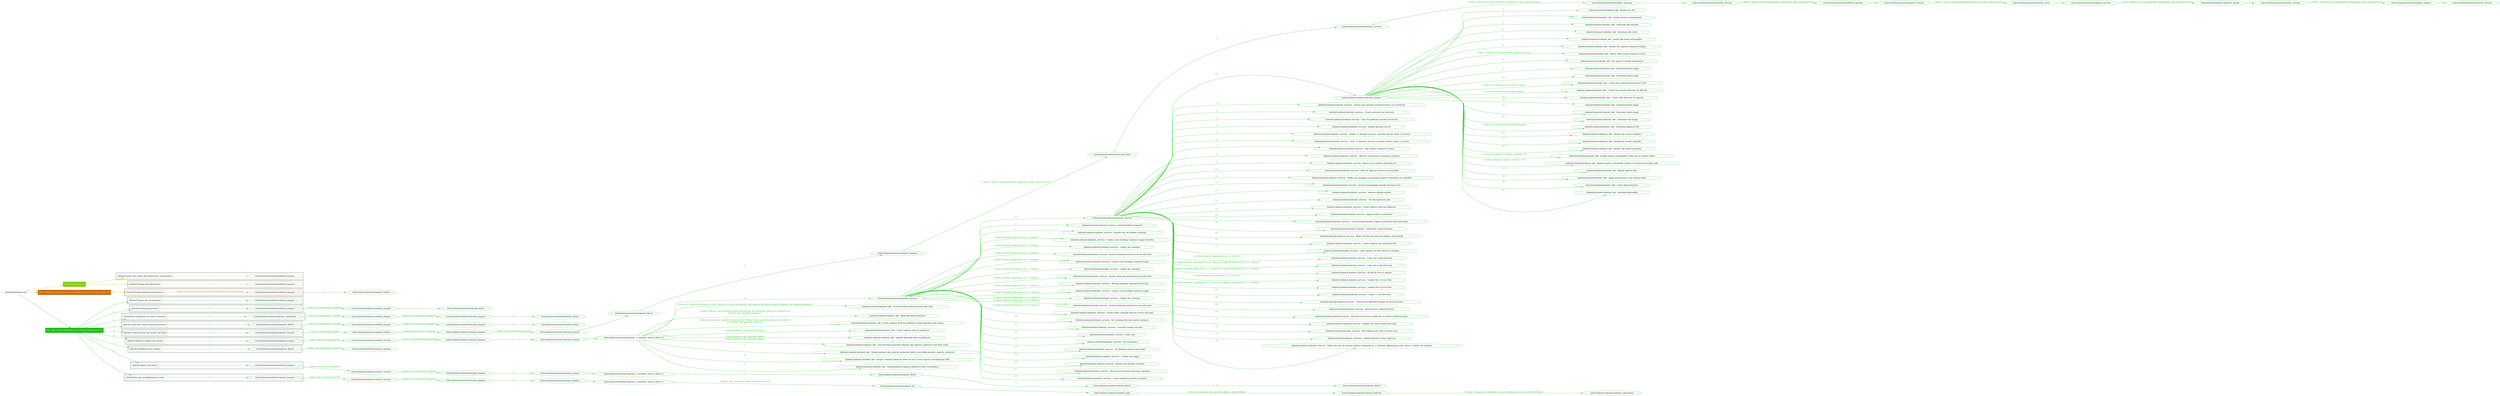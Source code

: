 digraph {
	graph [concentrate=true ordering=in rankdir=LR ratio=fill]
	edge [esep=5 sep=10]
	"kubeinit/playbook.yml" [id=root_node style=dotted]
	play_2162eac6 [label="Play: Initial setup (1)" color="#80cc00" fontcolor="#ffffff" id=play_2162eac6 shape=box style=filled tooltip=localhost]
	"kubeinit/playbook.yml" -> play_2162eac6 [label="1 " color="#80cc00" fontcolor="#80cc00" id=edge_b73794af labeltooltip="1 " tooltip="1 "]
	subgraph "kubeinit.kubeinit.kubeinit_prepare" {
		role_35917229 [label="[role] kubeinit.kubeinit.kubeinit_prepare" color="#80cc00" id=role_35917229 tooltip="kubeinit.kubeinit.kubeinit_prepare"]
	}
	subgraph "kubeinit.kubeinit.kubeinit_prepare" {
		role_ad69ed99 [label="[role] kubeinit.kubeinit.kubeinit_prepare" color="#80cc00" id=role_ad69ed99 tooltip="kubeinit.kubeinit.kubeinit_prepare"]
	}
	subgraph "Play: Initial setup (1)" {
		play_2162eac6 -> block_61437ae7 [label=1 color="#80cc00" fontcolor="#80cc00" id=edge_ce8eb89b labeltooltip=1 tooltip=1]
		subgraph cluster_block_61437ae7 {
			block_61437ae7 [label="[block] Gather facts about the deployment environment" color="#80cc00" id=block_61437ae7 labeltooltip="Gather facts about the deployment environment" shape=box tooltip="Gather facts about the deployment environment"]
			block_61437ae7 -> role_35917229 [label="1 " color="#80cc00" fontcolor="#80cc00" id=edge_befde402 labeltooltip="1 " tooltip="1 "]
		}
		play_2162eac6 -> block_ce2b31c1 [label=2 color="#80cc00" fontcolor="#80cc00" id=edge_6dc7706e labeltooltip=2 tooltip=2]
		subgraph cluster_block_ce2b31c1 {
			block_ce2b31c1 [label="[block] Prepare the hypervisors" color="#80cc00" id=block_ce2b31c1 labeltooltip="Prepare the hypervisors" shape=box tooltip="Prepare the hypervisors"]
			block_ce2b31c1 -> role_ad69ed99 [label="1 " color="#80cc00" fontcolor="#80cc00" id=edge_69b7b698 labeltooltip="1 " tooltip="1 "]
		}
	}
	play_d4f073d9 [label="Play: Prepare all hypervisor hosts to deploy service and cluster nodes (0)" color="#cb6a01" fontcolor="#ffffff" id=play_d4f073d9 shape=box style=filled tooltip="Play: Prepare all hypervisor hosts to deploy service and cluster nodes (0)"]
	"kubeinit/playbook.yml" -> play_d4f073d9 [label="2 " color="#cb6a01" fontcolor="#cb6a01" id=edge_e28429ff labeltooltip="2 " tooltip="2 "]
	subgraph "kubeinit.kubeinit.kubeinit_libvirt" {
		role_bee6ba01 [label="[role] kubeinit.kubeinit.kubeinit_libvirt" color="#cb6a01" id=role_bee6ba01 tooltip="kubeinit.kubeinit.kubeinit_libvirt"]
	}
	subgraph "kubeinit.kubeinit.kubeinit_prepare" {
		role_92574630 [label="[role] kubeinit.kubeinit.kubeinit_prepare" color="#cb6a01" id=role_92574630 tooltip="kubeinit.kubeinit.kubeinit_prepare"]
		role_92574630 -> role_bee6ba01 [label="1 " color="#cb6a01" fontcolor="#cb6a01" id=edge_453cd116 labeltooltip="1 " tooltip="1 "]
	}
	subgraph "Play: Prepare all hypervisor hosts to deploy service and cluster nodes (0)" {
		play_d4f073d9 -> block_462673b2 [label=1 color="#cb6a01" fontcolor="#cb6a01" id=edge_f953f8d9 labeltooltip=1 tooltip=1]
		subgraph cluster_block_462673b2 {
			block_462673b2 [label="[block] Prepare individual hypervisors" color="#cb6a01" id=block_462673b2 labeltooltip="Prepare individual hypervisors" shape=box tooltip="Prepare individual hypervisors"]
			block_462673b2 -> role_92574630 [label="1 [when: inventory_hostname in hostvars['kubeinit-facts'].hypervisors]" color="#cb6a01" fontcolor="#cb6a01" id=edge_298a7017 labeltooltip="1 [when: inventory_hostname in hostvars['kubeinit-facts'].hypervisors]" tooltip="1 [when: inventory_hostname in hostvars['kubeinit-facts'].hypervisors]"]
		}
	}
	play_3f9cb61c [label="Play: Run cluster deployment on prepared hypervisors (1)" color="#11c10b" fontcolor="#ffffff" id=play_3f9cb61c shape=box style=filled tooltip=localhost]
	"kubeinit/playbook.yml" -> play_3f9cb61c [label="3 " color="#11c10b" fontcolor="#11c10b" id=edge_34616f5e labeltooltip="3 " tooltip="3 "]
	subgraph "kubeinit.kubeinit.kubeinit_prepare" {
		role_45e8a936 [label="[role] kubeinit.kubeinit.kubeinit_prepare" color="#11c10b" id=role_45e8a936 tooltip="kubeinit.kubeinit.kubeinit_prepare"]
	}
	subgraph "kubeinit.kubeinit.kubeinit_libvirt" {
		role_e68c2e1b [label="[role] kubeinit.kubeinit.kubeinit_libvirt" color="#11c10b" id=role_e68c2e1b tooltip="kubeinit.kubeinit.kubeinit_libvirt"]
	}
	subgraph "kubeinit.kubeinit.kubeinit_prepare" {
		role_454030b2 [label="[role] kubeinit.kubeinit.kubeinit_prepare" color="#11c10b" id=role_454030b2 tooltip="kubeinit.kubeinit.kubeinit_prepare"]
		role_454030b2 -> role_e68c2e1b [label="1 " color="#11c10b" fontcolor="#11c10b" id=edge_7b41c397 labeltooltip="1 " tooltip="1 "]
	}
	subgraph "kubeinit.kubeinit.kubeinit_prepare" {
		role_3e683910 [label="[role] kubeinit.kubeinit.kubeinit_prepare" color="#11c10b" id=role_3e683910 tooltip="kubeinit.kubeinit.kubeinit_prepare"]
		role_3e683910 -> role_454030b2 [label="1 [when: not environment_prepared]" color="#11c10b" fontcolor="#11c10b" id=edge_bb40fa14 labeltooltip="1 [when: not environment_prepared]" tooltip="1 [when: not environment_prepared]"]
	}
	subgraph "kubeinit.kubeinit.kubeinit_libvirt" {
		role_d9895efc [label="[role] kubeinit.kubeinit.kubeinit_libvirt" color="#11c10b" id=role_d9895efc tooltip="kubeinit.kubeinit.kubeinit_libvirt"]
	}
	subgraph "kubeinit.kubeinit.kubeinit_prepare" {
		role_69b57805 [label="[role] kubeinit.kubeinit.kubeinit_prepare" color="#11c10b" id=role_69b57805 tooltip="kubeinit.kubeinit.kubeinit_prepare"]
		role_69b57805 -> role_d9895efc [label="1 " color="#11c10b" fontcolor="#11c10b" id=edge_1abf69b2 labeltooltip="1 " tooltip="1 "]
	}
	subgraph "kubeinit.kubeinit.kubeinit_prepare" {
		role_bb584410 [label="[role] kubeinit.kubeinit.kubeinit_prepare" color="#11c10b" id=role_bb584410 tooltip="kubeinit.kubeinit.kubeinit_prepare"]
		role_bb584410 -> role_69b57805 [label="1 [when: not environment_prepared]" color="#11c10b" fontcolor="#11c10b" id=edge_9df204af labeltooltip="1 [when: not environment_prepared]" tooltip="1 [when: not environment_prepared]"]
	}
	subgraph "kubeinit.kubeinit.kubeinit_validations" {
		role_897cbe40 [label="[role] kubeinit.kubeinit.kubeinit_validations" color="#11c10b" id=role_897cbe40 tooltip="kubeinit.kubeinit.kubeinit_validations"]
		role_897cbe40 -> role_bb584410 [label="1 [when: not hypervisors_cleaned]" color="#11c10b" fontcolor="#11c10b" id=edge_20595a8d labeltooltip="1 [when: not hypervisors_cleaned]" tooltip="1 [when: not hypervisors_cleaned]"]
	}
	subgraph "kubeinit.kubeinit.kubeinit_libvirt" {
		role_b1385064 [label="[role] kubeinit.kubeinit.kubeinit_libvirt" color="#11c10b" id=role_b1385064 tooltip="kubeinit.kubeinit.kubeinit_libvirt"]
	}
	subgraph "kubeinit.kubeinit.kubeinit_prepare" {
		role_746bea5d [label="[role] kubeinit.kubeinit.kubeinit_prepare" color="#11c10b" id=role_746bea5d tooltip="kubeinit.kubeinit.kubeinit_prepare"]
		role_746bea5d -> role_b1385064 [label="1 " color="#11c10b" fontcolor="#11c10b" id=edge_c1ddcda0 labeltooltip="1 " tooltip="1 "]
	}
	subgraph "kubeinit.kubeinit.kubeinit_prepare" {
		role_d9aa203b [label="[role] kubeinit.kubeinit.kubeinit_prepare" color="#11c10b" id=role_d9aa203b tooltip="kubeinit.kubeinit.kubeinit_prepare"]
		role_d9aa203b -> role_746bea5d [label="1 [when: not environment_prepared]" color="#11c10b" fontcolor="#11c10b" id=edge_b5bc71a4 labeltooltip="1 [when: not environment_prepared]" tooltip="1 [when: not environment_prepared]"]
	}
	subgraph "kubeinit.kubeinit.kubeinit_libvirt" {
		role_8e564ec5 [label="[role] kubeinit.kubeinit.kubeinit_libvirt" color="#11c10b" id=role_8e564ec5 tooltip="kubeinit.kubeinit.kubeinit_libvirt"]
		role_8e564ec5 -> role_d9aa203b [label="1 [when: not hypervisors_cleaned]" color="#11c10b" fontcolor="#11c10b" id=edge_4718d177 labeltooltip="1 [when: not hypervisors_cleaned]" tooltip="1 [when: not hypervisors_cleaned]"]
	}
	subgraph "kubeinit.kubeinit.kubeinit_services" {
		role_12580111 [label="[role] kubeinit.kubeinit.kubeinit_services" color="#11c10b" id=role_12580111 tooltip="kubeinit.kubeinit.kubeinit_services"]
	}
	subgraph "kubeinit.kubeinit.kubeinit_registry" {
		role_a1551ee4 [label="[role] kubeinit.kubeinit.kubeinit_registry" color="#11c10b" id=role_a1551ee4 tooltip="kubeinit.kubeinit.kubeinit_registry"]
		role_a1551ee4 -> role_12580111 [label="1 " color="#11c10b" fontcolor="#11c10b" id=edge_30dbe202 labeltooltip="1 " tooltip="1 "]
	}
	subgraph "kubeinit.kubeinit.kubeinit_services" {
		role_8cb9234f [label="[role] kubeinit.kubeinit.kubeinit_services" color="#11c10b" id=role_8cb9234f tooltip="kubeinit.kubeinit.kubeinit_services"]
		role_8cb9234f -> role_a1551ee4 [label="1 [when: 'registry' in hostvars[kubeinit_deployment_node_name].services]" color="#11c10b" fontcolor="#11c10b" id=edge_3adbb27d labeltooltip="1 [when: 'registry' in hostvars[kubeinit_deployment_node_name].services]" tooltip="1 [when: 'registry' in hostvars[kubeinit_deployment_node_name].services]"]
	}
	subgraph "kubeinit.kubeinit.kubeinit_apache" {
		role_78c1ccd8 [label="[role] kubeinit.kubeinit.kubeinit_apache" color="#11c10b" id=role_78c1ccd8 tooltip="kubeinit.kubeinit.kubeinit_apache"]
		role_78c1ccd8 -> role_8cb9234f [label="1 " color="#11c10b" fontcolor="#11c10b" id=edge_f36597a3 labeltooltip="1 " tooltip="1 "]
	}
	subgraph "kubeinit.kubeinit.kubeinit_services" {
		role_56c85d0b [label="[role] kubeinit.kubeinit.kubeinit_services" color="#11c10b" id=role_56c85d0b tooltip="kubeinit.kubeinit.kubeinit_services"]
		role_56c85d0b -> role_78c1ccd8 [label="1 [when: 'apache' in hostvars[kubeinit_deployment_node_name].services]" color="#11c10b" fontcolor="#11c10b" id=edge_e48ee7a3 labeltooltip="1 [when: 'apache' in hostvars[kubeinit_deployment_node_name].services]" tooltip="1 [when: 'apache' in hostvars[kubeinit_deployment_node_name].services]"]
	}
	subgraph "kubeinit.kubeinit.kubeinit_nexus" {
		role_2706daa3 [label="[role] kubeinit.kubeinit.kubeinit_nexus" color="#11c10b" id=role_2706daa3 tooltip="kubeinit.kubeinit.kubeinit_nexus"]
		role_2706daa3 -> role_56c85d0b [label="1 " color="#11c10b" fontcolor="#11c10b" id=edge_656b2662 labeltooltip="1 " tooltip="1 "]
	}
	subgraph "kubeinit.kubeinit.kubeinit_services" {
		role_b778c507 [label="[role] kubeinit.kubeinit.kubeinit_services" color="#11c10b" id=role_b778c507 tooltip="kubeinit.kubeinit.kubeinit_services"]
		role_b778c507 -> role_2706daa3 [label="1 [when: 'nexus' in hostvars[kubeinit_deployment_node_name].services]" color="#11c10b" fontcolor="#11c10b" id=edge_dce35f02 labeltooltip="1 [when: 'nexus' in hostvars[kubeinit_deployment_node_name].services]" tooltip="1 [when: 'nexus' in hostvars[kubeinit_deployment_node_name].services]"]
	}
	subgraph "kubeinit.kubeinit.kubeinit_haproxy" {
		role_bcbb5754 [label="[role] kubeinit.kubeinit.kubeinit_haproxy" color="#11c10b" id=role_bcbb5754 tooltip="kubeinit.kubeinit.kubeinit_haproxy"]
		role_bcbb5754 -> role_b778c507 [label="1 " color="#11c10b" fontcolor="#11c10b" id=edge_2ab06aab labeltooltip="1 " tooltip="1 "]
	}
	subgraph "kubeinit.kubeinit.kubeinit_services" {
		role_fe0d17a8 [label="[role] kubeinit.kubeinit.kubeinit_services" color="#11c10b" id=role_fe0d17a8 tooltip="kubeinit.kubeinit.kubeinit_services"]
		role_fe0d17a8 -> role_bcbb5754 [label="1 [when: 'haproxy' in hostvars[kubeinit_deployment_node_name].services]" color="#11c10b" fontcolor="#11c10b" id=edge_39c01c23 labeltooltip="1 [when: 'haproxy' in hostvars[kubeinit_deployment_node_name].services]" tooltip="1 [when: 'haproxy' in hostvars[kubeinit_deployment_node_name].services]"]
	}
	subgraph "kubeinit.kubeinit.kubeinit_dnsmasq" {
		role_2dd1d79e [label="[role] kubeinit.kubeinit.kubeinit_dnsmasq" color="#11c10b" id=role_2dd1d79e tooltip="kubeinit.kubeinit.kubeinit_dnsmasq"]
		role_2dd1d79e -> role_fe0d17a8 [label="1 " color="#11c10b" fontcolor="#11c10b" id=edge_9f3fed13 labeltooltip="1 " tooltip="1 "]
	}
	subgraph "kubeinit.kubeinit.kubeinit_services" {
		role_1e94b185 [label="[role] kubeinit.kubeinit.kubeinit_services" color="#11c10b" id=role_1e94b185 tooltip="kubeinit.kubeinit.kubeinit_services"]
		role_1e94b185 -> role_2dd1d79e [label="1 [when: 'dnsmasq' in hostvars[kubeinit_deployment_node_name].services]" color="#11c10b" fontcolor="#11c10b" id=edge_35cd5a39 labeltooltip="1 [when: 'dnsmasq' in hostvars[kubeinit_deployment_node_name].services]" tooltip="1 [when: 'dnsmasq' in hostvars[kubeinit_deployment_node_name].services]"]
	}
	subgraph "kubeinit.kubeinit.kubeinit_bind" {
		role_1d709d91 [label="[role] kubeinit.kubeinit.kubeinit_bind" color="#11c10b" id=role_1d709d91 tooltip="kubeinit.kubeinit.kubeinit_bind"]
		role_1d709d91 -> role_1e94b185 [label="1 " color="#11c10b" fontcolor="#11c10b" id=edge_a57691ba labeltooltip="1 " tooltip="1 "]
	}
	subgraph "kubeinit.kubeinit.kubeinit_prepare" {
		role_db03b66a [label="[role] kubeinit.kubeinit.kubeinit_prepare" color="#11c10b" id=role_db03b66a tooltip="kubeinit.kubeinit.kubeinit_prepare"]
		role_db03b66a -> role_1d709d91 [label="1 [when: 'bind' in hostvars[kubeinit_deployment_node_name].services]" color="#11c10b" fontcolor="#11c10b" id=edge_7e3b029e labeltooltip="1 [when: 'bind' in hostvars[kubeinit_deployment_node_name].services]" tooltip="1 [when: 'bind' in hostvars[kubeinit_deployment_node_name].services]"]
	}
	subgraph "kubeinit.kubeinit.kubeinit_libvirt" {
		role_6acfff38 [label="[role] kubeinit.kubeinit.kubeinit_libvirt" color="#11c10b" id=role_6acfff38 tooltip="kubeinit.kubeinit.kubeinit_libvirt"]
		role_6acfff38 -> role_db03b66a [label="1 " color="#11c10b" fontcolor="#11c10b" id=edge_ce442871 labeltooltip="1 " tooltip="1 "]
	}
	subgraph "kubeinit.kubeinit.kubeinit_prepare" {
		role_dd3e8661 [label="[role] kubeinit.kubeinit.kubeinit_prepare" color="#11c10b" id=role_dd3e8661 tooltip="kubeinit.kubeinit.kubeinit_prepare"]
		role_dd3e8661 -> role_6acfff38 [label="1 " color="#11c10b" fontcolor="#11c10b" id=edge_b2b36e4d labeltooltip="1 " tooltip="1 "]
	}
	subgraph "kubeinit.kubeinit.kubeinit_prepare" {
		role_9d4ba405 [label="[role] kubeinit.kubeinit.kubeinit_prepare" color="#11c10b" id=role_9d4ba405 tooltip="kubeinit.kubeinit.kubeinit_prepare"]
		role_9d4ba405 -> role_dd3e8661 [label="1 [when: not environment_prepared]" color="#11c10b" fontcolor="#11c10b" id=edge_53a479cd labeltooltip="1 [when: not environment_prepared]" tooltip="1 [when: not environment_prepared]"]
	}
	subgraph "kubeinit.kubeinit.kubeinit_libvirt" {
		role_fd16710e [label="[role] kubeinit.kubeinit.kubeinit_libvirt" color="#11c10b" id=role_fd16710e tooltip="kubeinit.kubeinit.kubeinit_libvirt"]
		role_fd16710e -> role_9d4ba405 [label="1 [when: not hypervisors_cleaned]" color="#11c10b" fontcolor="#11c10b" id=edge_b116169e labeltooltip="1 [when: not hypervisors_cleaned]" tooltip="1 [when: not hypervisors_cleaned]"]
	}
	subgraph "kubeinit.kubeinit.kubeinit_services" {
		role_4e0535b4 [label="[role] kubeinit.kubeinit.kubeinit_services" color="#11c10b" id=role_4e0535b4 tooltip="kubeinit.kubeinit.kubeinit_services"]
		role_4e0535b4 -> role_fd16710e [label="1 [when: not network_created]" color="#11c10b" fontcolor="#11c10b" id=edge_86bb75cb labeltooltip="1 [when: not network_created]" tooltip="1 [when: not network_created]"]
	}
	subgraph "kubeinit.kubeinit.kubeinit_prepare" {
		role_1779eb2d [label="[role] kubeinit.kubeinit.kubeinit_prepare" color="#11c10b" id=role_1779eb2d tooltip="kubeinit.kubeinit.kubeinit_prepare"]
		task_963e0189 [label="kubeinit.kubeinit.kubeinit_okd : Render net info" color="#11c10b" id=task_963e0189 shape=octagon tooltip="kubeinit.kubeinit.kubeinit_okd : Render net info"]
		role_1779eb2d -> task_963e0189 [label="1 " color="#11c10b" fontcolor="#11c10b" id=edge_097c9fa9 labeltooltip="1 " tooltip="1 "]
		task_9eabc194 [label="kubeinit.kubeinit.kubeinit_okd : Install services requirements" color="#11c10b" id=task_9eabc194 shape=octagon tooltip="kubeinit.kubeinit.kubeinit_okd : Install services requirements"]
		role_1779eb2d -> task_9eabc194 [label="2 " color="#11c10b" fontcolor="#11c10b" id=edge_89e81d5b labeltooltip="2 " tooltip="2 "]
		task_03a13e09 [label="kubeinit.kubeinit.kubeinit_okd : Download okd installer" color="#11c10b" id=task_03a13e09 shape=octagon tooltip="kubeinit.kubeinit.kubeinit_okd : Download okd installer"]
		role_1779eb2d -> task_03a13e09 [label="3 " color="#11c10b" fontcolor="#11c10b" id=edge_a173a490 labeltooltip="3 " tooltip="3 "]
		task_11d04230 [label="kubeinit.kubeinit.kubeinit_okd : Download okd client" color="#11c10b" id=task_11d04230 shape=octagon tooltip="kubeinit.kubeinit.kubeinit_okd : Download okd client"]
		role_1779eb2d -> task_11d04230 [label="4 " color="#11c10b" fontcolor="#11c10b" id=edge_26bbc28f labeltooltip="4 " tooltip="4 "]
		task_845e86be [label="kubeinit.kubeinit.kubeinit_okd : Install okd client and installer" color="#11c10b" id=task_845e86be shape=octagon tooltip="kubeinit.kubeinit.kubeinit_okd : Install okd client and installer"]
		role_1779eb2d -> task_845e86be [label="5 " color="#11c10b" fontcolor="#11c10b" id=edge_61ac1909 labeltooltip="5 " tooltip="5 "]
		task_912662e0 [label="kubeinit.kubeinit.kubeinit_okd : Render the required container images" color="#11c10b" id=task_912662e0 shape=octagon tooltip="kubeinit.kubeinit.kubeinit_okd : Render the required container images"]
		role_1779eb2d -> task_912662e0 [label="6 " color="#11c10b" fontcolor="#11c10b" id=edge_72c49de3 labeltooltip="6 " tooltip="6 "]
		task_0fe507b9 [label="kubeinit.kubeinit.kubeinit_okd : Mirror OKD remote registry to local" color="#11c10b" id=task_0fe507b9 shape=octagon tooltip="kubeinit.kubeinit.kubeinit_okd : Mirror OKD remote registry to local"]
		role_1779eb2d -> task_0fe507b9 [label="7 [when: 'registry' in kubeinit_cluster_hostvars.services]" color="#11c10b" fontcolor="#11c10b" id=edge_c19e4c53 labeltooltip="7 [when: 'registry' in kubeinit_cluster_hostvars.services]" tooltip="7 [when: 'registry' in kubeinit_cluster_hostvars.services]"]
		task_1b4ec11a [label="kubeinit.kubeinit.kubeinit_okd : Set name of CoreOS distribution" color="#11c10b" id=task_1b4ec11a shape=octagon tooltip="kubeinit.kubeinit.kubeinit_okd : Set name of CoreOS distribution"]
		role_1779eb2d -> task_1b4ec11a [label="8 " color="#11c10b" fontcolor="#11c10b" id=edge_6443b7ba labeltooltip="8 " tooltip="8 "]
		task_c39b922a [label="kubeinit.kubeinit.kubeinit_okd : Download kernel image" color="#11c10b" id=task_c39b922a shape=octagon tooltip="kubeinit.kubeinit.kubeinit_okd : Download kernel image"]
		role_1779eb2d -> task_c39b922a [label="9 " color="#11c10b" fontcolor="#11c10b" id=edge_7e58d8d9 labeltooltip="9 " tooltip="9 "]
		task_72449526 [label="kubeinit.kubeinit.kubeinit_okd : Download initrd image" color="#11c10b" id=task_72449526 shape=octagon tooltip="kubeinit.kubeinit.kubeinit_okd : Download initrd image"]
		role_1779eb2d -> task_72449526 [label="10 " color="#11c10b" fontcolor="#11c10b" id=edge_b5f324fb labeltooltip="10 " tooltip="10 "]
		task_d171b2ce [label="kubeinit.kubeinit.kubeinit_okd : Create the treeinfo directory for FCOS" color="#11c10b" id=task_d171b2ce shape=octagon tooltip="kubeinit.kubeinit.kubeinit_okd : Create the treeinfo directory for FCOS"]
		role_1779eb2d -> task_d171b2ce [label="11 [when: not kubeinit_okd_openshift_deploy]" color="#11c10b" fontcolor="#11c10b" id=edge_7c925db2 labeltooltip="11 [when: not kubeinit_okd_openshift_deploy]" tooltip="11 [when: not kubeinit_okd_openshift_deploy]"]
		task_3d2555b4 [label="kubeinit.kubeinit.kubeinit_okd : Create the treeinfo directory for RHCOS" color="#11c10b" id=task_3d2555b4 shape=octagon tooltip="kubeinit.kubeinit.kubeinit_okd : Create the treeinfo directory for RHCOS"]
		role_1779eb2d -> task_3d2555b4 [label="12 [when: kubeinit_okd_openshift_deploy]" color="#11c10b" fontcolor="#11c10b" id=edge_b65662e5 labeltooltip="12 [when: kubeinit_okd_openshift_deploy]" tooltip="12 [when: kubeinit_okd_openshift_deploy]"]
		task_b13047d8 [label="kubeinit.kubeinit.kubeinit_okd : Create OKD directory for apache" color="#11c10b" id=task_b13047d8 shape=octagon tooltip="kubeinit.kubeinit.kubeinit_okd : Create OKD directory for apache"]
		role_1779eb2d -> task_b13047d8 [label="13 " color="#11c10b" fontcolor="#11c10b" id=edge_c8c13bc3 labeltooltip="13 " tooltip="13 "]
		task_055416bf [label="kubeinit.kubeinit.kubeinit_okd : Download initrd image" color="#11c10b" id=task_055416bf shape=octagon tooltip="kubeinit.kubeinit.kubeinit_okd : Download initrd image"]
		role_1779eb2d -> task_055416bf [label="14 " color="#11c10b" fontcolor="#11c10b" id=edge_5c98de21 labeltooltip="14 " tooltip="14 "]
		task_dc7b9b63 [label="kubeinit.kubeinit.kubeinit_okd : Download rootfs image" color="#11c10b" id=task_dc7b9b63 shape=octagon tooltip="kubeinit.kubeinit.kubeinit_okd : Download rootfs image"]
		role_1779eb2d -> task_dc7b9b63 [label="15 " color="#11c10b" fontcolor="#11c10b" id=edge_23af44d3 labeltooltip="15 " tooltip="15 "]
		task_724a4afc [label="kubeinit.kubeinit.kubeinit_okd : Download raw image" color="#11c10b" id=task_724a4afc shape=octagon tooltip="kubeinit.kubeinit.kubeinit_okd : Download raw image"]
		role_1779eb2d -> task_724a4afc [label="16 " color="#11c10b" fontcolor="#11c10b" id=edge_7fa7c497 labeltooltip="16 " tooltip="16 "]
		task_6583b44a [label="kubeinit.kubeinit.kubeinit_okd : Download signature file" color="#11c10b" id=task_6583b44a shape=octagon tooltip="kubeinit.kubeinit.kubeinit_okd : Download signature file"]
		role_1779eb2d -> task_6583b44a [label="17 [when: not kubeinit_okd_openshift_deploy]" color="#11c10b" fontcolor="#11c10b" id=edge_47ea570c labeltooltip="17 [when: not kubeinit_okd_openshift_deploy]" tooltip="17 [when: not kubeinit_okd_openshift_deploy]"]
		task_39664909 [label="kubeinit.kubeinit.kubeinit_okd : Render the cluster template" color="#11c10b" id=task_39664909 shape=octagon tooltip="kubeinit.kubeinit.kubeinit_okd : Render the cluster template"]
		role_1779eb2d -> task_39664909 [label="18 " color="#11c10b" fontcolor="#11c10b" id=edge_4aae583b labeltooltip="18 " tooltip="18 "]
		task_db6be141 [label="kubeinit.kubeinit.kubeinit_okd : Backup the install config file" color="#11c10b" id=task_db6be141 shape=octagon tooltip="kubeinit.kubeinit.kubeinit_okd : Backup the install config file"]
		role_1779eb2d -> task_db6be141 [label="19 " color="#11c10b" fontcolor="#11c10b" id=edge_2ca38c61 labeltooltip="19 " tooltip="19 "]
		task_44809aea [label="kubeinit.kubeinit.kubeinit_okd : Render the bootstrap details" color="#11c10b" id=task_44809aea shape=octagon tooltip="kubeinit.kubeinit.kubeinit_okd : Render the bootstrap details"]
		role_1779eb2d -> task_44809aea [label="20 " color="#11c10b" fontcolor="#11c10b" id=edge_e7e0b6a4 labeltooltip="20 " tooltip="20 "]
		task_4f9f790a [label="kubeinit.kubeinit.kubeinit_okd : Enable master schedulable if there are no worker nodes" color="#11c10b" id=task_4f9f790a shape=octagon tooltip="kubeinit.kubeinit.kubeinit_okd : Enable master schedulable if there are no worker nodes"]
		role_1779eb2d -> task_4f9f790a [label="21 [when: not kubeinit_compute_count|int > 0]" color="#11c10b" fontcolor="#11c10b" id=edge_7db316e4 labeltooltip="21 [when: not kubeinit_compute_count|int > 0]" tooltip="21 [when: not kubeinit_compute_count|int > 0]"]
		task_29445487 [label="kubeinit.kubeinit.kubeinit_okd : Disable master schedulable if there is at least one worker node" color="#11c10b" id=task_29445487 shape=octagon tooltip="kubeinit.kubeinit.kubeinit_okd : Disable master schedulable if there is at least one worker node"]
		role_1779eb2d -> task_29445487 [label="22 [when: kubeinit_compute_count|int > 0]" color="#11c10b" fontcolor="#11c10b" id=edge_0d7e3066 labeltooltip="22 [when: kubeinit_compute_count|int > 0]" tooltip="22 [when: kubeinit_compute_count|int > 0]"]
		task_55af932d [label="kubeinit.kubeinit.kubeinit_okd : Render ignition files" color="#11c10b" id=task_55af932d shape=octagon tooltip="kubeinit.kubeinit.kubeinit_okd : Render ignition files"]
		role_1779eb2d -> task_55af932d [label="23 " color="#11c10b" fontcolor="#11c10b" id=edge_9a30ed32 labeltooltip="23 " tooltip="23 "]
		task_a84464ed [label="kubeinit.kubeinit.kubeinit_okd : Apply permissions to the apache folder" color="#11c10b" id=task_a84464ed shape=octagon tooltip="kubeinit.kubeinit.kubeinit_okd : Apply permissions to the apache folder"]
		role_1779eb2d -> task_a84464ed [label="24 " color="#11c10b" fontcolor="#11c10b" id=edge_6f99aed5 labeltooltip="24 " tooltip="24 "]
		task_efa89e35 [label="kubeinit.kubeinit.kubeinit_okd : Create kube directory" color="#11c10b" id=task_efa89e35 shape=octagon tooltip="kubeinit.kubeinit.kubeinit_okd : Create kube directory"]
		role_1779eb2d -> task_efa89e35 [label="25 " color="#11c10b" fontcolor="#11c10b" id=edge_43f3fee3 labeltooltip="25 " tooltip="25 "]
		task_5271bf52 [label="kubeinit.kubeinit.kubeinit_okd : Autoload kubeconfig" color="#11c10b" id=task_5271bf52 shape=octagon tooltip="kubeinit.kubeinit.kubeinit_okd : Autoload kubeconfig"]
		role_1779eb2d -> task_5271bf52 [label="26 " color="#11c10b" fontcolor="#11c10b" id=edge_82ef3459 labeltooltip="26 " tooltip="26 "]
	}
	subgraph "kubeinit.kubeinit.kubeinit_services" {
		role_ff59de51 [label="[role] kubeinit.kubeinit.kubeinit_services" color="#11c10b" id=role_ff59de51 tooltip="kubeinit.kubeinit.kubeinit_services"]
		task_6f21570d [label="kubeinit.kubeinit.kubeinit_services : Ensure user specific systemd instance are persistent" color="#11c10b" id=task_6f21570d shape=octagon tooltip="kubeinit.kubeinit.kubeinit_services : Ensure user specific systemd instance are persistent"]
		role_ff59de51 -> task_6f21570d [label="1 " color="#11c10b" fontcolor="#11c10b" id=edge_b6de0955 labeltooltip="1 " tooltip="1 "]
		task_5d048fc5 [label="kubeinit.kubeinit.kubeinit_services : Create systemd user directory" color="#11c10b" id=task_5d048fc5 shape=octagon tooltip="kubeinit.kubeinit.kubeinit_services : Create systemd user directory"]
		role_ff59de51 -> task_5d048fc5 [label="2 " color="#11c10b" fontcolor="#11c10b" id=edge_156099b3 labeltooltip="2 " tooltip="2 "]
		task_06f967fa [label="kubeinit.kubeinit.kubeinit_services : Copy the podman systemd service file" color="#11c10b" id=task_06f967fa shape=octagon tooltip="kubeinit.kubeinit.kubeinit_services : Copy the podman systemd service file"]
		role_ff59de51 -> task_06f967fa [label="3 " color="#11c10b" fontcolor="#11c10b" id=edge_0b521b81 labeltooltip="3 " tooltip="3 "]
		task_3a33ce15 [label="kubeinit.kubeinit.kubeinit_services : Reload systemd service" color="#11c10b" id=task_3a33ce15 shape=octagon tooltip="kubeinit.kubeinit.kubeinit_services : Reload systemd service"]
		role_ff59de51 -> task_3a33ce15 [label="4 " color="#11c10b" fontcolor="#11c10b" id=edge_54a65206 labeltooltip="4 " tooltip="4 "]
		task_50d5bc99 [label="kubeinit.kubeinit.kubeinit_services : Enable {{ kubeinit_services_systemd_service_name }}.service" color="#11c10b" id=task_50d5bc99 shape=octagon tooltip="kubeinit.kubeinit.kubeinit_services : Enable {{ kubeinit_services_systemd_service_name }}.service"]
		role_ff59de51 -> task_50d5bc99 [label="5 " color="#11c10b" fontcolor="#11c10b" id=edge_7604af19 labeltooltip="5 " tooltip="5 "]
		task_b2f7e476 [label="kubeinit.kubeinit.kubeinit_services : Start {{ kubeinit_services_systemd_service_name }}.service" color="#11c10b" id=task_b2f7e476 shape=octagon tooltip="kubeinit.kubeinit.kubeinit_services : Start {{ kubeinit_services_systemd_service_name }}.service"]
		role_ff59de51 -> task_b2f7e476 [label="6 " color="#11c10b" fontcolor="#11c10b" id=edge_2c8693d1 labeltooltip="6 " tooltip="6 "]
		task_ab1352ea [label="kubeinit.kubeinit.kubeinit_services : Add remote container to hosts" color="#11c10b" id=task_ab1352ea shape=octagon tooltip="kubeinit.kubeinit.kubeinit_services : Add remote container to hosts"]
		role_ff59de51 -> task_ab1352ea [label="7 " color="#11c10b" fontcolor="#11c10b" id=edge_c1ef5ec9 labeltooltip="7 " tooltip="7 "]
		task_5cbe23b9 [label="kubeinit.kubeinit.kubeinit_services : Wait for connection to provision container" color="#11c10b" id=task_5cbe23b9 shape=octagon tooltip="kubeinit.kubeinit.kubeinit_services : Wait for connection to provision container"]
		role_ff59de51 -> task_5cbe23b9 [label="8 " color="#11c10b" fontcolor="#11c10b" id=edge_0fde300e labeltooltip="8 " tooltip="8 "]
		task_510367c8 [label="kubeinit.kubeinit.kubeinit_services : Read in the contents of domain.crt" color="#11c10b" id=task_510367c8 shape=octagon tooltip="kubeinit.kubeinit.kubeinit_services : Read in the contents of domain.crt"]
		role_ff59de51 -> task_510367c8 [label="9 " color="#11c10b" fontcolor="#11c10b" id=edge_f4354695 labeltooltip="9 " tooltip="9 "]
		task_98dd2b35 [label="kubeinit.kubeinit.kubeinit_services : Wait for registry service to be available" color="#11c10b" id=task_98dd2b35 shape=octagon tooltip="kubeinit.kubeinit.kubeinit_services : Wait for registry service to be available"]
		role_ff59de51 -> task_98dd2b35 [label="10 " color="#11c10b" fontcolor="#11c10b" id=edge_6673c5c5 labeltooltip="10 " tooltip="10 "]
		task_195826e3 [label="kubeinit.kubeinit.kubeinit_services : Make sure packages to generate registry credentials are installed" color="#11c10b" id=task_195826e3 shape=octagon tooltip="kubeinit.kubeinit.kubeinit_services : Make sure packages to generate registry credentials are installed"]
		role_ff59de51 -> task_195826e3 [label="11 " color="#11c10b" fontcolor="#11c10b" id=edge_e425cc64 labeltooltip="11 " tooltip="11 "]
		task_68dfe133 [label="kubeinit.kubeinit.kubeinit_services : Install cryptography, passlib and nexus3-cli" color="#11c10b" id=task_68dfe133 shape=octagon tooltip="kubeinit.kubeinit.kubeinit_services : Install cryptography, passlib and nexus3-cli"]
		role_ff59de51 -> task_68dfe133 [label="12 " color="#11c10b" fontcolor="#11c10b" id=edge_f0201f6a labeltooltip="12 " tooltip="12 "]
		task_a304a0e5 [label="kubeinit.kubeinit.kubeinit_services : Remove nologin marker" color="#11c10b" id=task_a304a0e5 shape=octagon tooltip="kubeinit.kubeinit.kubeinit_services : Remove nologin marker"]
		role_ff59de51 -> task_a304a0e5 [label="13 " color="#11c10b" fontcolor="#11c10b" id=edge_da6d6493 labeltooltip="13 " tooltip="13 "]
		task_255bc141 [label="kubeinit.kubeinit.kubeinit_services : Set disconnected_auth" color="#11c10b" id=task_255bc141 shape=octagon tooltip="kubeinit.kubeinit.kubeinit_services : Set disconnected_auth"]
		role_ff59de51 -> task_255bc141 [label="14 " color="#11c10b" fontcolor="#11c10b" id=edge_0c691399 labeltooltip="14 " tooltip="14 "]
		task_ee0d5a64 [label="kubeinit.kubeinit.kubeinit_services : Create registry auth for pullsecret" color="#11c10b" id=task_ee0d5a64 shape=octagon tooltip="kubeinit.kubeinit.kubeinit_services : Create registry auth for pullsecret"]
		role_ff59de51 -> task_ee0d5a64 [label="15 " color="#11c10b" fontcolor="#11c10b" id=edge_2b6dbcde labeltooltip="15 " tooltip="15 "]
		task_978d05e0 [label="kubeinit.kubeinit.kubeinit_services : Append auths to pullsecret" color="#11c10b" id=task_978d05e0 shape=octagon tooltip="kubeinit.kubeinit.kubeinit_services : Append auths to pullsecret"]
		role_ff59de51 -> task_978d05e0 [label="16 " color="#11c10b" fontcolor="#11c10b" id=edge_f9da9ba8 labeltooltip="16 " tooltip="16 "]
		task_8dd976bd [label="kubeinit.kubeinit.kubeinit_services : Override final kubeinit_registry_pullsecret with both auths" color="#11c10b" id=task_8dd976bd shape=octagon tooltip="kubeinit.kubeinit.kubeinit_services : Override final kubeinit_registry_pullsecret with both auths"]
		role_ff59de51 -> task_8dd976bd [label="17 " color="#11c10b" fontcolor="#11c10b" id=edge_149c6d35 labeltooltip="17 " tooltip="17 "]
		task_3d41b038 [label="kubeinit.kubeinit.kubeinit_services : Debug the creds dictionary" color="#11c10b" id=task_3d41b038 shape=octagon tooltip="kubeinit.kubeinit.kubeinit_services : Debug the creds dictionary"]
		role_ff59de51 -> task_3d41b038 [label="18 " color="#11c10b" fontcolor="#11c10b" id=edge_6f543ff7 labeltooltip="18 " tooltip="18 "]
		task_67798248 [label="kubeinit.kubeinit.kubeinit_services : Write auth for disconnected registry auth details" color="#11c10b" id=task_67798248 shape=octagon tooltip="kubeinit.kubeinit.kubeinit_services : Write auth for disconnected registry auth details"]
		role_ff59de51 -> task_67798248 [label="19 " color="#11c10b" fontcolor="#11c10b" id=edge_8a97aed6 labeltooltip="19 " tooltip="19 "]
		task_8df02253 [label="kubeinit.kubeinit.kubeinit_services : Create registry auth pullsecret file" color="#11c10b" id=task_8df02253 shape=octagon tooltip="kubeinit.kubeinit.kubeinit_services : Create registry auth pullsecret file"]
		role_ff59de51 -> task_8df02253 [label="20 " color="#11c10b" fontcolor="#11c10b" id=edge_da3814b4 labeltooltip="20 " tooltip="20 "]
		task_de502ede [label="kubeinit.kubeinit.kubeinit_services : Copy domain cert into services container" color="#11c10b" id=task_de502ede shape=octagon tooltip="kubeinit.kubeinit.kubeinit_services : Copy domain cert into services container"]
		role_ff59de51 -> task_de502ede [label="21 " color="#11c10b" fontcolor="#11c10b" id=edge_c3aa0cf3 labeltooltip="21 " tooltip="21 "]
		task_c1d4dfe8 [label="kubeinit.kubeinit.kubeinit_services : Copy cert to pki directory" color="#11c10b" id=task_c1d4dfe8 shape=octagon tooltip="kubeinit.kubeinit.kubeinit_services : Copy cert to pki directory"]
		role_ff59de51 -> task_c1d4dfe8 [label="22 [when: kubeinit_deployment_os == 'centos']" color="#11c10b" fontcolor="#11c10b" id=edge_bc6c32ae labeltooltip="22 [when: kubeinit_deployment_os == 'centos']" tooltip="22 [when: kubeinit_deployment_os == 'centos']"]
		task_56690966 [label="kubeinit.kubeinit.kubeinit_services : Copy cert to pki directory" color="#11c10b" id=task_56690966 shape=octagon tooltip="kubeinit.kubeinit.kubeinit_services : Copy cert to pki directory"]
		role_ff59de51 -> task_56690966 [label="23 [when: kubeinit_deployment_os == 'ubuntu' or kubeinit_deployment_os == 'debian']" color="#11c10b" fontcolor="#11c10b" id=edge_6eb84b7a labeltooltip="23 [when: kubeinit_deployment_os == 'ubuntu' or kubeinit_deployment_os == 'debian']" tooltip="23 [when: kubeinit_deployment_os == 'ubuntu' or kubeinit_deployment_os == 'debian']"]
		task_e37364d4 [label="kubeinit.kubeinit.kubeinit_services : Install all certs in ubuntu" color="#11c10b" id=task_e37364d4 shape=octagon tooltip="kubeinit.kubeinit.kubeinit_services : Install all certs in ubuntu"]
		role_ff59de51 -> task_e37364d4 [label="24 [when: kubeinit_deployment_os == 'ubuntu' or kubeinit_deployment_os == 'debian']" color="#11c10b" fontcolor="#11c10b" id=edge_6039e79f labeltooltip="24 [when: kubeinit_deployment_os == 'ubuntu' or kubeinit_deployment_os == 'debian']" tooltip="24 [when: kubeinit_deployment_os == 'ubuntu' or kubeinit_deployment_os == 'debian']"]
		task_3a5e17e0 [label="kubeinit.kubeinit.kubeinit_services : Update the CA trust files" color="#11c10b" id=task_3a5e17e0 shape=octagon tooltip="kubeinit.kubeinit.kubeinit_services : Update the CA trust files"]
		role_ff59de51 -> task_3a5e17e0 [label="25 [when: kubeinit_deployment_os == 'centos']" color="#11c10b" fontcolor="#11c10b" id=edge_6761bd67 labeltooltip="25 [when: kubeinit_deployment_os == 'centos']" tooltip="25 [when: kubeinit_deployment_os == 'centos']"]
		task_b0962901 [label="kubeinit.kubeinit.kubeinit_services : Update the CA trust files" color="#11c10b" id=task_b0962901 shape=octagon tooltip="kubeinit.kubeinit.kubeinit_services : Update the CA trust files"]
		role_ff59de51 -> task_b0962901 [label="26 [when: kubeinit_deployment_os == 'ubuntu' or kubeinit_deployment_os == 'debian']" color="#11c10b" fontcolor="#11c10b" id=edge_fb7c9eff labeltooltip="26 [when: kubeinit_deployment_os == 'ubuntu' or kubeinit_deployment_os == 'debian']" tooltip="26 [when: kubeinit_deployment_os == 'ubuntu' or kubeinit_deployment_os == 'debian']"]
		task_acb1d4a0 [label="kubeinit.kubeinit.kubeinit_services : Create ~/.ssh directory" color="#11c10b" id=task_acb1d4a0 shape=octagon tooltip="kubeinit.kubeinit.kubeinit_services : Create ~/.ssh directory"]
		role_ff59de51 -> task_acb1d4a0 [label="27 " color="#11c10b" fontcolor="#11c10b" id=edge_b07f2032 labeltooltip="27 " tooltip="27 "]
		task_22eeafb8 [label="kubeinit.kubeinit.kubeinit_services : Generate an OpenSSH keypair for provision host" color="#11c10b" id=task_22eeafb8 shape=octagon tooltip="kubeinit.kubeinit.kubeinit_services : Generate an OpenSSH keypair for provision host"]
		role_ff59de51 -> task_22eeafb8 [label="28 " color="#11c10b" fontcolor="#11c10b" id=edge_1d3499f1 labeltooltip="28 " tooltip="28 "]
		task_2f71bf1c [label="kubeinit.kubeinit.kubeinit_services : Install cluster authorized keys" color="#11c10b" id=task_2f71bf1c shape=octagon tooltip="kubeinit.kubeinit.kubeinit_services : Install cluster authorized keys"]
		role_ff59de51 -> task_2f71bf1c [label="29 " color="#11c10b" fontcolor="#11c10b" id=edge_b5c5cadd labeltooltip="29 " tooltip="29 "]
		task_893ba497 [label="kubeinit.kubeinit.kubeinit_services : Add provision service public key to cluster authorized_keys" color="#11c10b" id=task_893ba497 shape=octagon tooltip="kubeinit.kubeinit.kubeinit_services : Add provision service public key to cluster authorized_keys"]
		role_ff59de51 -> task_893ba497 [label="30 " color="#11c10b" fontcolor="#11c10b" id=edge_59defdba labeltooltip="30 " tooltip="30 "]
		task_3ea8700a [label="kubeinit.kubeinit.kubeinit_services : Update the cluster authorized_keys" color="#11c10b" id=task_3ea8700a shape=octagon tooltip="kubeinit.kubeinit.kubeinit_services : Update the cluster authorized_keys"]
		role_ff59de51 -> task_3ea8700a [label="31 " color="#11c10b" fontcolor="#11c10b" id=edge_4e9cda46 labeltooltip="31 " tooltip="31 "]
		task_4a211512 [label="kubeinit.kubeinit.kubeinit_services : Add registry auth info to cluster vars" color="#11c10b" id=task_4a211512 shape=octagon tooltip="kubeinit.kubeinit.kubeinit_services : Add registry auth info to cluster vars"]
		role_ff59de51 -> task_4a211512 [label="32 " color="#11c10b" fontcolor="#11c10b" id=edge_96a73b64 labeltooltip="32 " tooltip="32 "]
		task_6ac19d40 [label="kubeinit.kubeinit.kubeinit_services : Update kubeinit_cluster_hostvars" color="#11c10b" id=task_6ac19d40 shape=octagon tooltip="kubeinit.kubeinit.kubeinit_services : Update kubeinit_cluster_hostvars"]
		role_ff59de51 -> task_6ac19d40 [label="33 " color="#11c10b" fontcolor="#11c10b" id=edge_2c27b7c4 labeltooltip="33 " tooltip="33 "]
		task_e8f27162 [label="kubeinit.kubeinit.kubeinit_services : Make sure we can execute remote commands on {{ kubeinit_deployment_node_name }} before we continue" color="#11c10b" id=task_e8f27162 shape=octagon tooltip="kubeinit.kubeinit.kubeinit_services : Make sure we can execute remote commands on {{ kubeinit_deployment_node_name }} before we continue"]
		role_ff59de51 -> task_e8f27162 [label="34 " color="#11c10b" fontcolor="#11c10b" id=edge_858aeddb labeltooltip="34 " tooltip="34 "]
		role_ff59de51 -> role_1779eb2d [label="35 " color="#11c10b" fontcolor="#11c10b" id=edge_924b8b3e labeltooltip="35 " tooltip="35 "]
	}
	subgraph "kubeinit.kubeinit.kubeinit_services" {
		role_b07c065b [label="[role] kubeinit.kubeinit.kubeinit_services" color="#11c10b" id=role_b07c065b tooltip="kubeinit.kubeinit.kubeinit_services"]
		task_98e9f5ee [label="kubeinit.kubeinit.kubeinit_services : Install buildah if required" color="#11c10b" id=task_98e9f5ee shape=octagon tooltip="kubeinit.kubeinit.kubeinit_services : Install buildah if required"]
		role_b07c065b -> task_98e9f5ee [label="1 " color="#11c10b" fontcolor="#11c10b" id=edge_e2dfb8b4 labeltooltip="1 " tooltip="1 "]
		task_b39c8b6d [label="kubeinit.kubeinit.kubeinit_services : Remove any old buildah container" color="#11c10b" id=task_b39c8b6d shape=octagon tooltip="kubeinit.kubeinit.kubeinit_services : Remove any old buildah container"]
		role_b07c065b -> task_b39c8b6d [label="2 " color="#11c10b" fontcolor="#11c10b" id=edge_571e12ac labeltooltip="2 " tooltip="2 "]
		task_31ebcca2 [label="kubeinit.kubeinit.kubeinit_services : Create a new working container image (CentOS)" color="#11c10b" id=task_31ebcca2 shape=octagon tooltip="kubeinit.kubeinit.kubeinit_services : Create a new working container image (CentOS)"]
		role_b07c065b -> task_31ebcca2 [label="3 [when: kubeinit_deployment_os == 'centos']" color="#11c10b" fontcolor="#11c10b" id=edge_02d86917 labeltooltip="3 [when: kubeinit_deployment_os == 'centos']" tooltip="3 [when: kubeinit_deployment_os == 'centos']"]
		task_74c1db78 [label="kubeinit.kubeinit.kubeinit_services : Update the container" color="#11c10b" id=task_74c1db78 shape=octagon tooltip="kubeinit.kubeinit.kubeinit_services : Update the container"]
		role_b07c065b -> task_74c1db78 [label="4 [when: kubeinit_deployment_os == 'centos']" color="#11c10b" fontcolor="#11c10b" id=edge_e4a40163 labeltooltip="4 [when: kubeinit_deployment_os == 'centos']" tooltip="4 [when: kubeinit_deployment_os == 'centos']"]
		task_5bc12e75 [label="kubeinit.kubeinit.kubeinit_services : Install commands and services we will need" color="#11c10b" id=task_5bc12e75 shape=octagon tooltip="kubeinit.kubeinit.kubeinit_services : Install commands and services we will need"]
		role_b07c065b -> task_5bc12e75 [label="5 [when: kubeinit_deployment_os == 'centos']" color="#11c10b" fontcolor="#11c10b" id=edge_4221401a labeltooltip="5 [when: kubeinit_deployment_os == 'centos']" tooltip="5 [when: kubeinit_deployment_os == 'centos']"]
		task_26a977f9 [label="kubeinit.kubeinit.kubeinit_services : Create a new working container image" color="#11c10b" id=task_26a977f9 shape=octagon tooltip="kubeinit.kubeinit.kubeinit_services : Create a new working container image"]
		role_b07c065b -> task_26a977f9 [label="6 [when: kubeinit_deployment_os == 'debian']" color="#11c10b" fontcolor="#11c10b" id=edge_a9a72feb labeltooltip="6 [when: kubeinit_deployment_os == 'debian']" tooltip="6 [when: kubeinit_deployment_os == 'debian']"]
		task_eba00cf0 [label="kubeinit.kubeinit.kubeinit_services : Update the container" color="#11c10b" id=task_eba00cf0 shape=octagon tooltip="kubeinit.kubeinit.kubeinit_services : Update the container"]
		role_b07c065b -> task_eba00cf0 [label="7 [when: kubeinit_deployment_os == 'debian']" color="#11c10b" fontcolor="#11c10b" id=edge_cdf50b35 labeltooltip="7 [when: kubeinit_deployment_os == 'debian']" tooltip="7 [when: kubeinit_deployment_os == 'debian']"]
		task_f097ec34 [label="kubeinit.kubeinit.kubeinit_services : Install commands and services we will need" color="#11c10b" id=task_f097ec34 shape=octagon tooltip="kubeinit.kubeinit.kubeinit_services : Install commands and services we will need"]
		role_b07c065b -> task_f097ec34 [label="8 [when: kubeinit_deployment_os == 'debian']" color="#11c10b" fontcolor="#11c10b" id=edge_702f31e6 labeltooltip="8 [when: kubeinit_deployment_os == 'debian']" tooltip="8 [when: kubeinit_deployment_os == 'debian']"]
		task_525758f9 [label="kubeinit.kubeinit.kubeinit_services : Missing privilege separation directory" color="#11c10b" id=task_525758f9 shape=octagon tooltip="kubeinit.kubeinit.kubeinit_services : Missing privilege separation directory"]
		role_b07c065b -> task_525758f9 [label="9 [when: kubeinit_deployment_os == 'debian']" color="#11c10b" fontcolor="#11c10b" id=edge_d125518c labeltooltip="9 [when: kubeinit_deployment_os == 'debian']" tooltip="9 [when: kubeinit_deployment_os == 'debian']"]
		task_add265eb [label="kubeinit.kubeinit.kubeinit_services : Create a new working container image" color="#11c10b" id=task_add265eb shape=octagon tooltip="kubeinit.kubeinit.kubeinit_services : Create a new working container image"]
		role_b07c065b -> task_add265eb [label="10 [when: kubeinit_deployment_os == 'ubuntu']" color="#11c10b" fontcolor="#11c10b" id=edge_9c31a3eb labeltooltip="10 [when: kubeinit_deployment_os == 'ubuntu']" tooltip="10 [when: kubeinit_deployment_os == 'ubuntu']"]
		task_731cd185 [label="kubeinit.kubeinit.kubeinit_services : Update the container" color="#11c10b" id=task_731cd185 shape=octagon tooltip="kubeinit.kubeinit.kubeinit_services : Update the container"]
		role_b07c065b -> task_731cd185 [label="11 [when: kubeinit_deployment_os == 'ubuntu']" color="#11c10b" fontcolor="#11c10b" id=edge_799f342b labeltooltip="11 [when: kubeinit_deployment_os == 'ubuntu']" tooltip="11 [when: kubeinit_deployment_os == 'ubuntu']"]
		task_c92355b4 [label="kubeinit.kubeinit.kubeinit_services : Install commands and services we will need" color="#11c10b" id=task_c92355b4 shape=octagon tooltip="kubeinit.kubeinit.kubeinit_services : Install commands and services we will need"]
		role_b07c065b -> task_c92355b4 [label="12 [when: kubeinit_deployment_os == 'ubuntu']" color="#11c10b" fontcolor="#11c10b" id=edge_da37c9e6 labeltooltip="12 [when: kubeinit_deployment_os == 'ubuntu']" tooltip="12 [when: kubeinit_deployment_os == 'ubuntu']"]
		task_de395c25 [label="kubeinit.kubeinit.kubeinit_services : Create folder normally done by service ssh start" color="#11c10b" id=task_de395c25 shape=octagon tooltip="kubeinit.kubeinit.kubeinit_services : Create folder normally done by service ssh start"]
		role_b07c065b -> task_de395c25 [label="13 [when: kubeinit_deployment_os == 'ubuntu']" color="#11c10b" fontcolor="#11c10b" id=edge_d58f7286 labeltooltip="13 [when: kubeinit_deployment_os == 'ubuntu']" tooltip="13 [when: kubeinit_deployment_os == 'ubuntu']"]
		task_efd71b3f [label="kubeinit.kubeinit.kubeinit_services : Set working directory inside container" color="#11c10b" id=task_efd71b3f shape=octagon tooltip="kubeinit.kubeinit.kubeinit_services : Set working directory inside container"]
		role_b07c065b -> task_efd71b3f [label="14 " color="#11c10b" fontcolor="#11c10b" id=edge_bd4efe9f labeltooltip="14 " tooltip="14 "]
		task_245095a6 [label="kubeinit.kubeinit.kubeinit_services : Generate system ssh keys" color="#11c10b" id=task_245095a6 shape=octagon tooltip="kubeinit.kubeinit.kubeinit_services : Generate system ssh keys"]
		role_b07c065b -> task_245095a6 [label="15 " color="#11c10b" fontcolor="#11c10b" id=edge_8d27bea4 labeltooltip="15 " tooltip="15 "]
		task_d8915b83 [label="kubeinit.kubeinit.kubeinit_services : Clear cmd" color="#11c10b" id=task_d8915b83 shape=octagon tooltip="kubeinit.kubeinit.kubeinit_services : Clear cmd"]
		role_b07c065b -> task_d8915b83 [label="16 " color="#11c10b" fontcolor="#11c10b" id=edge_e51b057a labeltooltip="16 " tooltip="16 "]
		task_bb9ad2f8 [label="kubeinit.kubeinit.kubeinit_services : Set entrypoint" color="#11c10b" id=task_bb9ad2f8 shape=octagon tooltip="kubeinit.kubeinit.kubeinit_services : Set entrypoint"]
		role_b07c065b -> task_bb9ad2f8 [label="17 " color="#11c10b" fontcolor="#11c10b" id=edge_9ccb7e74 labeltooltip="17 " tooltip="17 "]
		task_abe227d4 [label="kubeinit.kubeinit.kubeinit_services : Set kubeinit-cluster-name label" color="#11c10b" id=task_abe227d4 shape=octagon tooltip="kubeinit.kubeinit.kubeinit_services : Set kubeinit-cluster-name label"]
		role_b07c065b -> task_abe227d4 [label="18 " color="#11c10b" fontcolor="#11c10b" id=edge_beb07b6f labeltooltip="18 " tooltip="18 "]
		task_e18a3d8e [label="kubeinit.kubeinit.kubeinit_services : Commit the image" color="#11c10b" id=task_e18a3d8e shape=octagon tooltip="kubeinit.kubeinit.kubeinit_services : Commit the image"]
		role_b07c065b -> task_e18a3d8e [label="19 " color="#11c10b" fontcolor="#11c10b" id=edge_7f6e33c1 labeltooltip="19 " tooltip="19 "]
		task_ca038adf [label="kubeinit.kubeinit.kubeinit_services : Remove the buildah container" color="#11c10b" id=task_ca038adf shape=octagon tooltip="kubeinit.kubeinit.kubeinit_services : Remove the buildah container"]
		role_b07c065b -> task_ca038adf [label="20 " color="#11c10b" fontcolor="#11c10b" id=edge_471ce9fc labeltooltip="20 " tooltip="20 "]
		task_20b76f3f [label="kubeinit.kubeinit.kubeinit_services : Remove any previous provision container" color="#11c10b" id=task_20b76f3f shape=octagon tooltip="kubeinit.kubeinit.kubeinit_services : Remove any previous provision container"]
		role_b07c065b -> task_20b76f3f [label="21 " color="#11c10b" fontcolor="#11c10b" id=edge_62b68f01 labeltooltip="21 " tooltip="21 "]
		task_309b0874 [label="kubeinit.kubeinit.kubeinit_services : Create podman provision container" color="#11c10b" id=task_309b0874 shape=octagon tooltip="kubeinit.kubeinit.kubeinit_services : Create podman provision container"]
		role_b07c065b -> task_309b0874 [label="22 " color="#11c10b" fontcolor="#11c10b" id=edge_2f753e2d labeltooltip="22 " tooltip="22 "]
		role_b07c065b -> role_ff59de51 [label="23 " color="#11c10b" fontcolor="#11c10b" id=edge_339d7f2d labeltooltip="23 " tooltip="23 "]
	}
	subgraph "kubeinit.kubeinit.kubeinit_{{ kubeinit_cluster_distro }}" {
		role_dbd19caf [label="[role] kubeinit.kubeinit.kubeinit_{{ kubeinit_cluster_distro }}" color="#11c10b" id=role_dbd19caf tooltip="kubeinit.kubeinit.kubeinit_{{ kubeinit_cluster_distro }}"]
		task_fefb896e [label="kubeinit.kubeinit.kubeinit_okd : Override initial pullsecret with fake auth" color="#11c10b" id=task_fefb896e shape=octagon tooltip="kubeinit.kubeinit.kubeinit_okd : Override initial pullsecret with fake auth"]
		role_dbd19caf -> task_fefb896e [label="1 [when: not 'registry' in kubeinit_cluster_hostvars.services and kubeinit_okd_registry_pullsecret_empty in kubeinit_okd_registry_pullsecret]" color="#11c10b" fontcolor="#11c10b" id=edge_99cf1a3b labeltooltip="1 [when: not 'registry' in kubeinit_cluster_hostvars.services and kubeinit_okd_registry_pullsecret_empty in kubeinit_okd_registry_pullsecret]" tooltip="1 [when: not 'registry' in kubeinit_cluster_hostvars.services and kubeinit_okd_registry_pullsecret_empty in kubeinit_okd_registry_pullsecret]"]
		task_0e8ae18d [label="kubeinit.kubeinit.kubeinit_okd : Read openshift pullsecret" color="#11c10b" id=task_0e8ae18d shape=octagon tooltip="kubeinit.kubeinit.kubeinit_okd : Read openshift pullsecret"]
		role_dbd19caf -> task_0e8ae18d [label="2 [when: kubeinit_okd_openshift_deploy and kubeinit_okd_openshift_pullsecret is defined and
kubeinit_okd_openshift_pullsecret
]" color="#11c10b" fontcolor="#11c10b" id=edge_a7596466 labeltooltip="2 [when: kubeinit_okd_openshift_deploy and kubeinit_okd_openshift_pullsecret is defined and
kubeinit_okd_openshift_pullsecret
]" tooltip="2 [when: kubeinit_okd_openshift_deploy and kubeinit_okd_openshift_pullsecret is defined and
kubeinit_okd_openshift_pullsecret
]"]
		task_80a72e79 [label="kubeinit.kubeinit.kubeinit_okd : Create registry auth for pullsecret using individual auth values" color="#11c10b" id=task_80a72e79 shape=octagon tooltip="kubeinit.kubeinit.kubeinit_okd : Create registry auth for pullsecret using individual auth values"]
		role_dbd19caf -> task_80a72e79 [label="3 [when: kubeinit_okd_openshift_deploy and not kubeinit_okd_openshift_pullsecret is defined or
not kubeinit_okd_openshift_pullsecret
]" color="#11c10b" fontcolor="#11c10b" id=edge_a955bd57 labeltooltip="3 [when: kubeinit_okd_openshift_deploy and not kubeinit_okd_openshift_pullsecret is defined or
not kubeinit_okd_openshift_pullsecret
]" tooltip="3 [when: kubeinit_okd_openshift_deploy and not kubeinit_okd_openshift_pullsecret is defined or
not kubeinit_okd_openshift_pullsecret
]"]
		task_55d59196 [label="kubeinit.kubeinit.kubeinit_okd : Create registry auth for pullsecret" color="#11c10b" id=task_55d59196 shape=octagon tooltip="kubeinit.kubeinit.kubeinit_okd : Create registry auth for pullsecret"]
		role_dbd19caf -> task_55d59196 [label="4 [when: kubeinit_okd_openshift_deploy]" color="#11c10b" fontcolor="#11c10b" id=edge_85d5ccbb labeltooltip="4 [when: kubeinit_okd_openshift_deploy]" tooltip="4 [when: kubeinit_okd_openshift_deploy]"]
		task_f4b52871 [label="kubeinit.kubeinit.kubeinit_okd : Append openshift auth to pullsecret" color="#11c10b" id=task_f4b52871 shape=octagon tooltip="kubeinit.kubeinit.kubeinit_okd : Append openshift auth to pullsecret"]
		role_dbd19caf -> task_f4b52871 [label="5 [when: kubeinit_okd_openshift_deploy]" color="#11c10b" fontcolor="#11c10b" id=edge_b445248b labeltooltip="5 [when: kubeinit_okd_openshift_deploy]" tooltip="5 [when: kubeinit_okd_openshift_deploy]"]
		task_5c0a4024 [label="kubeinit.kubeinit.kubeinit_okd : Override final openshift kubeinit_okd_registry_pullsecret with both auths" color="#11c10b" id=task_5c0a4024 shape=octagon tooltip="kubeinit.kubeinit.kubeinit_okd : Override final openshift kubeinit_okd_registry_pullsecret with both auths"]
		role_dbd19caf -> task_5c0a4024 [label="6 [when: kubeinit_okd_openshift_deploy]" color="#11c10b" fontcolor="#11c10b" id=edge_89438934 labeltooltip="6 [when: kubeinit_okd_openshift_deploy]" tooltip="6 [when: kubeinit_okd_openshift_deploy]"]
		task_4bbb0c71 [label="kubeinit.kubeinit.kubeinit_okd : Debug kubeinit_okd_registry_pullsecret before overriding kubeinit_registry_pullsecret" color="#11c10b" id=task_4bbb0c71 shape=octagon tooltip="kubeinit.kubeinit.kubeinit_okd : Debug kubeinit_okd_registry_pullsecret before overriding kubeinit_registry_pullsecret"]
		role_dbd19caf -> task_4bbb0c71 [label="7 " color="#11c10b" fontcolor="#11c10b" id=edge_8337fe46 labeltooltip="7 " tooltip="7 "]
		task_327455b3 [label="kubeinit.kubeinit.kubeinit_okd : Assign a default pullsecret when we use a local registry and deploying OKD" color="#11c10b" id=task_327455b3 shape=octagon tooltip="kubeinit.kubeinit.kubeinit_okd : Assign a default pullsecret when we use a local registry and deploying OKD"]
		role_dbd19caf -> task_327455b3 [label="8 " color="#11c10b" fontcolor="#11c10b" id=edge_46a98c19 labeltooltip="8 " tooltip="8 "]
		task_a27219f6 [label="kubeinit.kubeinit.kubeinit_okd : Debug kubeinit_registry_pullsecret after overriding it" color="#11c10b" id=task_a27219f6 shape=octagon tooltip="kubeinit.kubeinit.kubeinit_okd : Debug kubeinit_registry_pullsecret after overriding it"]
		role_dbd19caf -> task_a27219f6 [label="9 " color="#11c10b" fontcolor="#11c10b" id=edge_271402eb labeltooltip="9 " tooltip="9 "]
		role_dbd19caf -> role_b07c065b [label="10 " color="#11c10b" fontcolor="#11c10b" id=edge_bda108a8 labeltooltip="10 " tooltip="10 "]
	}
	subgraph "kubeinit.kubeinit.kubeinit_prepare" {
		role_6eacc42e [label="[role] kubeinit.kubeinit.kubeinit_prepare" color="#11c10b" id=role_6eacc42e tooltip="kubeinit.kubeinit.kubeinit_prepare"]
		role_6eacc42e -> role_dbd19caf [label="1 " color="#11c10b" fontcolor="#11c10b" id=edge_ee40807f labeltooltip="1 " tooltip="1 "]
	}
	subgraph "kubeinit.kubeinit.kubeinit_prepare" {
		role_80fa71cc [label="[role] kubeinit.kubeinit.kubeinit_prepare" color="#11c10b" id=role_80fa71cc tooltip="kubeinit.kubeinit.kubeinit_prepare"]
		role_80fa71cc -> role_6eacc42e [label="1 " color="#11c10b" fontcolor="#11c10b" id=edge_55d23db1 labeltooltip="1 " tooltip="1 "]
	}
	subgraph "kubeinit.kubeinit.kubeinit_services" {
		role_c3eb7a4f [label="[role] kubeinit.kubeinit.kubeinit_services" color="#11c10b" id=role_c3eb7a4f tooltip="kubeinit.kubeinit.kubeinit_services"]
		role_c3eb7a4f -> role_80fa71cc [label="1 [when: not environment_prepared]" color="#11c10b" fontcolor="#11c10b" id=edge_09b80cfd labeltooltip="1 [when: not environment_prepared]" tooltip="1 [when: not environment_prepared]"]
	}
	subgraph "kubeinit.kubeinit.kubeinit_prepare" {
		role_6aa76ee3 [label="[role] kubeinit.kubeinit.kubeinit_prepare" color="#11c10b" id=role_6aa76ee3 tooltip="kubeinit.kubeinit.kubeinit_prepare"]
		role_6aa76ee3 -> role_c3eb7a4f [label="1 [when: not services_prepared]" color="#11c10b" fontcolor="#11c10b" id=edge_6ddc0ce4 labeltooltip="1 [when: not services_prepared]" tooltip="1 [when: not services_prepared]"]
	}
	subgraph "kubeinit.kubeinit.kubeinit_prepare" {
		role_d276751c [label="[role] kubeinit.kubeinit.kubeinit_prepare" color="#11c10b" id=role_d276751c tooltip="kubeinit.kubeinit.kubeinit_prepare"]
	}
	subgraph "kubeinit.kubeinit.kubeinit_libvirt" {
		role_bd8f8267 [label="[role] kubeinit.kubeinit.kubeinit_libvirt" color="#11c10b" id=role_bd8f8267 tooltip="kubeinit.kubeinit.kubeinit_libvirt"]
		role_bd8f8267 -> role_d276751c [label="1 [when: not environment_prepared]" color="#11c10b" fontcolor="#11c10b" id=edge_51088b81 labeltooltip="1 [when: not environment_prepared]" tooltip="1 [when: not environment_prepared]"]
	}
	subgraph "kubeinit.kubeinit.kubeinit_libvirt" {
		role_a819e7b2 [label="[role] kubeinit.kubeinit.kubeinit_libvirt" color="#11c10b" id=role_a819e7b2 tooltip="kubeinit.kubeinit.kubeinit_libvirt"]
	}
	subgraph "kubeinit.kubeinit.kubeinit_libvirt" {
		role_30e3efe3 [label="[role] kubeinit.kubeinit.kubeinit_libvirt" color="#11c10b" id=role_30e3efe3 tooltip="kubeinit.kubeinit.kubeinit_libvirt"]
		role_30e3efe3 -> role_a819e7b2 [label="1 " color="#11c10b" fontcolor="#11c10b" id=edge_2bf5b90d labeltooltip="1 " tooltip="1 "]
	}
	subgraph "kubeinit.kubeinit.kubeinit_libvirt" {
		role_1089a7c6 [label="[role] kubeinit.kubeinit.kubeinit_libvirt" color="#11c10b" id=role_1089a7c6 tooltip="kubeinit.kubeinit.kubeinit_libvirt"]
		role_1089a7c6 -> role_30e3efe3 [label="1 " color="#11c10b" fontcolor="#11c10b" id=edge_5807e035 labeltooltip="1 " tooltip="1 "]
	}
	subgraph "kubeinit.kubeinit.kubeinit_{{ kubeinit_cluster_distro }}" {
		role_729bf23c [label="[role] kubeinit.kubeinit.kubeinit_{{ kubeinit_cluster_distro }}" color="#11c10b" id=role_729bf23c tooltip="kubeinit.kubeinit.kubeinit_{{ kubeinit_cluster_distro }}"]
		role_729bf23c -> role_1089a7c6 [label="1 " color="#11c10b" fontcolor="#11c10b" id=edge_97d8a279 labeltooltip="1 " tooltip="1 "]
	}
	subgraph "kubeinit.kubeinit.kubeinit_prepare" {
		role_474d6761 [label="[role] kubeinit.kubeinit.kubeinit_prepare" color="#11c10b" id=role_474d6761 tooltip="kubeinit.kubeinit.kubeinit_prepare"]
		role_474d6761 -> role_729bf23c [label="1 " color="#11c10b" fontcolor="#11c10b" id=edge_f47fc914 labeltooltip="1 " tooltip="1 "]
	}
	subgraph "kubeinit.kubeinit.kubeinit_prepare" {
		role_74a0519c [label="[role] kubeinit.kubeinit.kubeinit_prepare" color="#11c10b" id=role_74a0519c tooltip="kubeinit.kubeinit.kubeinit_prepare"]
		role_74a0519c -> role_474d6761 [label="1 " color="#11c10b" fontcolor="#11c10b" id=edge_1f8a04b9 labeltooltip="1 " tooltip="1 "]
	}
	subgraph "kubeinit.kubeinit.kubeinit_services" {
		role_0743a6ac [label="[role] kubeinit.kubeinit.kubeinit_services" color="#11c10b" id=role_0743a6ac tooltip="kubeinit.kubeinit.kubeinit_services"]
		role_0743a6ac -> role_74a0519c [label="1 [when: not environment_prepared]" color="#11c10b" fontcolor="#11c10b" id=edge_14c52286 labeltooltip="1 [when: not environment_prepared]" tooltip="1 [when: not environment_prepared]"]
	}
	subgraph "kubeinit.kubeinit.kubeinit_prepare" {
		role_adabb3f0 [label="[role] kubeinit.kubeinit.kubeinit_prepare" color="#11c10b" id=role_adabb3f0 tooltip="kubeinit.kubeinit.kubeinit_prepare"]
		role_adabb3f0 -> role_0743a6ac [label="1 [when: not services_prepared]" color="#11c10b" fontcolor="#11c10b" id=edge_f48187a0 labeltooltip="1 [when: not services_prepared]" tooltip="1 [when: not services_prepared]"]
	}
	subgraph "kubeinit.kubeinit.kubeinit_submariner" {
		role_4f1d7b1e [label="[role] kubeinit.kubeinit.kubeinit_submariner" color="#11c10b" id=role_4f1d7b1e tooltip="kubeinit.kubeinit.kubeinit_submariner"]
	}
	subgraph "kubeinit.kubeinit.kubeinit_kubevirt" {
		role_eff268d2 [label="[role] kubeinit.kubeinit.kubeinit_kubevirt" color="#11c10b" id=role_eff268d2 tooltip="kubeinit.kubeinit.kubeinit_kubevirt"]
		role_eff268d2 -> role_4f1d7b1e [label="1 [when: 'submariner' in kubeinit_fact_post_deployment_services | default(False)]" color="#11c10b" fontcolor="#11c10b" id=edge_c82c2b79 labeltooltip="1 [when: 'submariner' in kubeinit_fact_post_deployment_services | default(False)]" tooltip="1 [when: 'submariner' in kubeinit_fact_post_deployment_services | default(False)]"]
	}
	subgraph "kubeinit.kubeinit.kubeinit_apps" {
		role_c42ce429 [label="[role] kubeinit.kubeinit.kubeinit_apps" color="#11c10b" id=role_c42ce429 tooltip="kubeinit.kubeinit.kubeinit_apps"]
		role_c42ce429 -> role_eff268d2 [label="1 [when: not kubeinit_okd_openshift_deploy | default(False)]" color="#11c10b" fontcolor="#11c10b" id=edge_f276242f labeltooltip="1 [when: not kubeinit_okd_openshift_deploy | default(False)]" tooltip="1 [when: not kubeinit_okd_openshift_deploy | default(False)]"]
	}
	subgraph "kubeinit.kubeinit.kubeinit_nfs" {
		role_2325ed31 [label="[role] kubeinit.kubeinit.kubeinit_nfs" color="#11c10b" id=role_2325ed31 tooltip="kubeinit.kubeinit.kubeinit_nfs"]
		role_2325ed31 -> role_c42ce429 [label="1 " color="#11c10b" fontcolor="#11c10b" id=edge_0e7e7c4b labeltooltip="1 " tooltip="1 "]
	}
	subgraph "kubeinit.kubeinit.kubeinit_{{ kubeinit_cluster_distro }}" {
		role_07144b53 [label="[role] kubeinit.kubeinit.kubeinit_{{ kubeinit_cluster_distro }}" color="#11c10b" id=role_07144b53 tooltip="kubeinit.kubeinit.kubeinit_{{ kubeinit_cluster_distro }}"]
		role_07144b53 -> role_2325ed31 [label="1 [when: 'nfs' in kubeinit_cluster_hostvars.services]" color="#11c10b" fontcolor="#11c10b" id=edge_501002d7 labeltooltip="1 [when: 'nfs' in kubeinit_cluster_hostvars.services]" tooltip="1 [when: 'nfs' in kubeinit_cluster_hostvars.services]"]
	}
	subgraph "kubeinit.kubeinit.kubeinit_prepare" {
		role_2cbda713 [label="[role] kubeinit.kubeinit.kubeinit_prepare" color="#11c10b" id=role_2cbda713 tooltip="kubeinit.kubeinit.kubeinit_prepare"]
		role_2cbda713 -> role_07144b53 [label="1 " color="#11c10b" fontcolor="#11c10b" id=edge_fda08a4a labeltooltip="1 " tooltip="1 "]
	}
	subgraph "kubeinit.kubeinit.kubeinit_prepare" {
		role_7b2ddc66 [label="[role] kubeinit.kubeinit.kubeinit_prepare" color="#11c10b" id=role_7b2ddc66 tooltip="kubeinit.kubeinit.kubeinit_prepare"]
		role_7b2ddc66 -> role_2cbda713 [label="1 " color="#11c10b" fontcolor="#11c10b" id=edge_a737699a labeltooltip="1 " tooltip="1 "]
	}
	subgraph "kubeinit.kubeinit.kubeinit_services" {
		role_d05691c1 [label="[role] kubeinit.kubeinit.kubeinit_services" color="#11c10b" id=role_d05691c1 tooltip="kubeinit.kubeinit.kubeinit_services"]
		role_d05691c1 -> role_7b2ddc66 [label="1 [when: not environment_prepared]" color="#11c10b" fontcolor="#11c10b" id=edge_9ac551e3 labeltooltip="1 [when: not environment_prepared]" tooltip="1 [when: not environment_prepared]"]
	}
	subgraph "kubeinit.kubeinit.kubeinit_prepare" {
		role_26e58f4e [label="[role] kubeinit.kubeinit.kubeinit_prepare" color="#11c10b" id=role_26e58f4e tooltip="kubeinit.kubeinit.kubeinit_prepare"]
		role_26e58f4e -> role_d05691c1 [label="1 [when: not services_prepared]" color="#11c10b" fontcolor="#11c10b" id=edge_1ea4ba8b labeltooltip="1 [when: not services_prepared]" tooltip="1 [when: not services_prepared]"]
	}
	subgraph "Play: Run cluster deployment on prepared hypervisors (1)" {
		play_3f9cb61c -> block_bc5cfa3b [label=1 color="#11c10b" fontcolor="#11c10b" id=edge_1c93def7 labeltooltip=1 tooltip=1]
		subgraph cluster_block_bc5cfa3b {
			block_bc5cfa3b [label="[block] Prepare the environment" color="#11c10b" id=block_bc5cfa3b labeltooltip="Prepare the environment" shape=box tooltip="Prepare the environment"]
			block_bc5cfa3b -> role_45e8a936 [label="1 " color="#11c10b" fontcolor="#11c10b" id=edge_29626d1f labeltooltip="1 " tooltip="1 "]
		}
		play_3f9cb61c -> block_a0d117b1 [label=2 color="#11c10b" fontcolor="#11c10b" id=edge_c96cd3ab labeltooltip=2 tooltip=2]
		subgraph cluster_block_a0d117b1 {
			block_a0d117b1 [label="[block] Cleanup hypervisors" color="#11c10b" id=block_a0d117b1 labeltooltip="Cleanup hypervisors" shape=box tooltip="Cleanup hypervisors"]
			block_a0d117b1 -> role_3e683910 [label="1 " color="#11c10b" fontcolor="#11c10b" id=edge_11584f43 labeltooltip="1 " tooltip="1 "]
		}
		play_3f9cb61c -> block_7fb89c94 [label=3 color="#11c10b" fontcolor="#11c10b" id=edge_a696c820 labeltooltip=3 tooltip=3]
		subgraph cluster_block_7fb89c94 {
			block_7fb89c94 [label="[block] Run validations on cluster resources" color="#11c10b" id=block_7fb89c94 labeltooltip="Run validations on cluster resources" shape=box tooltip="Run validations on cluster resources"]
			block_7fb89c94 -> role_897cbe40 [label="1 " color="#11c10b" fontcolor="#11c10b" id=edge_b902a441 labeltooltip="1 " tooltip="1 "]
		}
		play_3f9cb61c -> block_6e834470 [label=4 color="#11c10b" fontcolor="#11c10b" id=edge_9ed61dd4 labeltooltip=4 tooltip=4]
		subgraph cluster_block_6e834470 {
			block_6e834470 [label="[block] Create the cluster network resources" color="#11c10b" id=block_6e834470 labeltooltip="Create the cluster network resources" shape=box tooltip="Create the cluster network resources"]
			block_6e834470 -> role_8e564ec5 [label="1 " color="#11c10b" fontcolor="#11c10b" id=edge_e6b8c468 labeltooltip="1 " tooltip="1 "]
		}
		play_3f9cb61c -> block_936ceebc [label=5 color="#11c10b" fontcolor="#11c10b" id=edge_e051e2b6 labeltooltip=5 tooltip=5]
		subgraph cluster_block_936ceebc {
			block_936ceebc [label="[block] Create services the cluster will need" color="#11c10b" id=block_936ceebc labeltooltip="Create services the cluster will need" shape=box tooltip="Create services the cluster will need"]
			block_936ceebc -> role_4e0535b4 [label="1 " color="#11c10b" fontcolor="#11c10b" id=edge_4d5bd85f labeltooltip="1 " tooltip="1 "]
		}
		play_3f9cb61c -> block_a0cc6ad1 [label=6 color="#11c10b" fontcolor="#11c10b" id=edge_b3bc9e04 labeltooltip=6 tooltip=6]
		subgraph cluster_block_a0cc6ad1 {
			block_a0cc6ad1 [label="[block] Prepare to deploy the cluster" color="#11c10b" id=block_a0cc6ad1 labeltooltip="Prepare to deploy the cluster" shape=box tooltip="Prepare to deploy the cluster"]
			block_a0cc6ad1 -> role_6aa76ee3 [label="1 " color="#11c10b" fontcolor="#11c10b" id=edge_a16e2772 labeltooltip="1 " tooltip="1 "]
		}
		play_3f9cb61c -> block_d9080d90 [label=7 color="#11c10b" fontcolor="#11c10b" id=edge_4894e38e labeltooltip=7 tooltip=7]
		subgraph cluster_block_d9080d90 {
			block_d9080d90 [label="[block] Download cloud images" color="#11c10b" id=block_d9080d90 labeltooltip="Download cloud images" shape=box tooltip="Download cloud images"]
			block_d9080d90 -> role_bd8f8267 [label="1 " color="#11c10b" fontcolor="#11c10b" id=edge_0b9947fa labeltooltip="1 " tooltip="1 "]
		}
		play_3f9cb61c -> block_205ab6f4 [label=8 color="#11c10b" fontcolor="#11c10b" id=edge_dfbe970b labeltooltip=8 tooltip=8]
		subgraph cluster_block_205ab6f4 {
			block_205ab6f4 [label="[block] Deploy the cluster" color="#11c10b" id=block_205ab6f4 labeltooltip="Deploy the cluster" shape=box tooltip="Deploy the cluster"]
			block_205ab6f4 -> role_adabb3f0 [label="1 " color="#11c10b" fontcolor="#11c10b" id=edge_141b2771 labeltooltip="1 " tooltip="1 "]
		}
		play_3f9cb61c -> block_06e1425f [label=9 color="#11c10b" fontcolor="#11c10b" id=edge_0105fa9f labeltooltip=9 tooltip=9]
		subgraph cluster_block_06e1425f {
			block_06e1425f [label="[block] Run any post-deployment tasks" color="#11c10b" id=block_06e1425f labeltooltip="Run any post-deployment tasks" shape=box tooltip="Run any post-deployment tasks"]
			block_06e1425f -> role_26e58f4e [label="1 " color="#11c10b" fontcolor="#11c10b" id=edge_b2abd45f labeltooltip="1 " tooltip="1 "]
		}
	}
}
